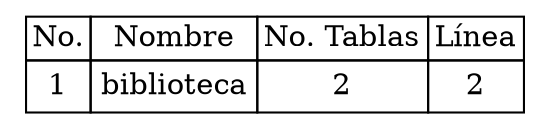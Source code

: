 
	digraph {
		tablaSimbolos [
		  shape=plaintext
		  label=<
			<table border='0' cellborder='1' color='black' cellspacing='0'>
			  <tr>
				  <td>No.</td>
				  <td>Nombre</td>
				  <td>No. Tablas</td>
				  <td>Línea</td>
			  </tr>
<tr>
<td cellpadding='4'>
1
</td>
<td cellpadding='4'>biblioteca
</td>
<td cellpadding='4'>2
</td>
<td cellpadding='4'>2
</td>
</tr>

		</table>
		>];
	}
	
